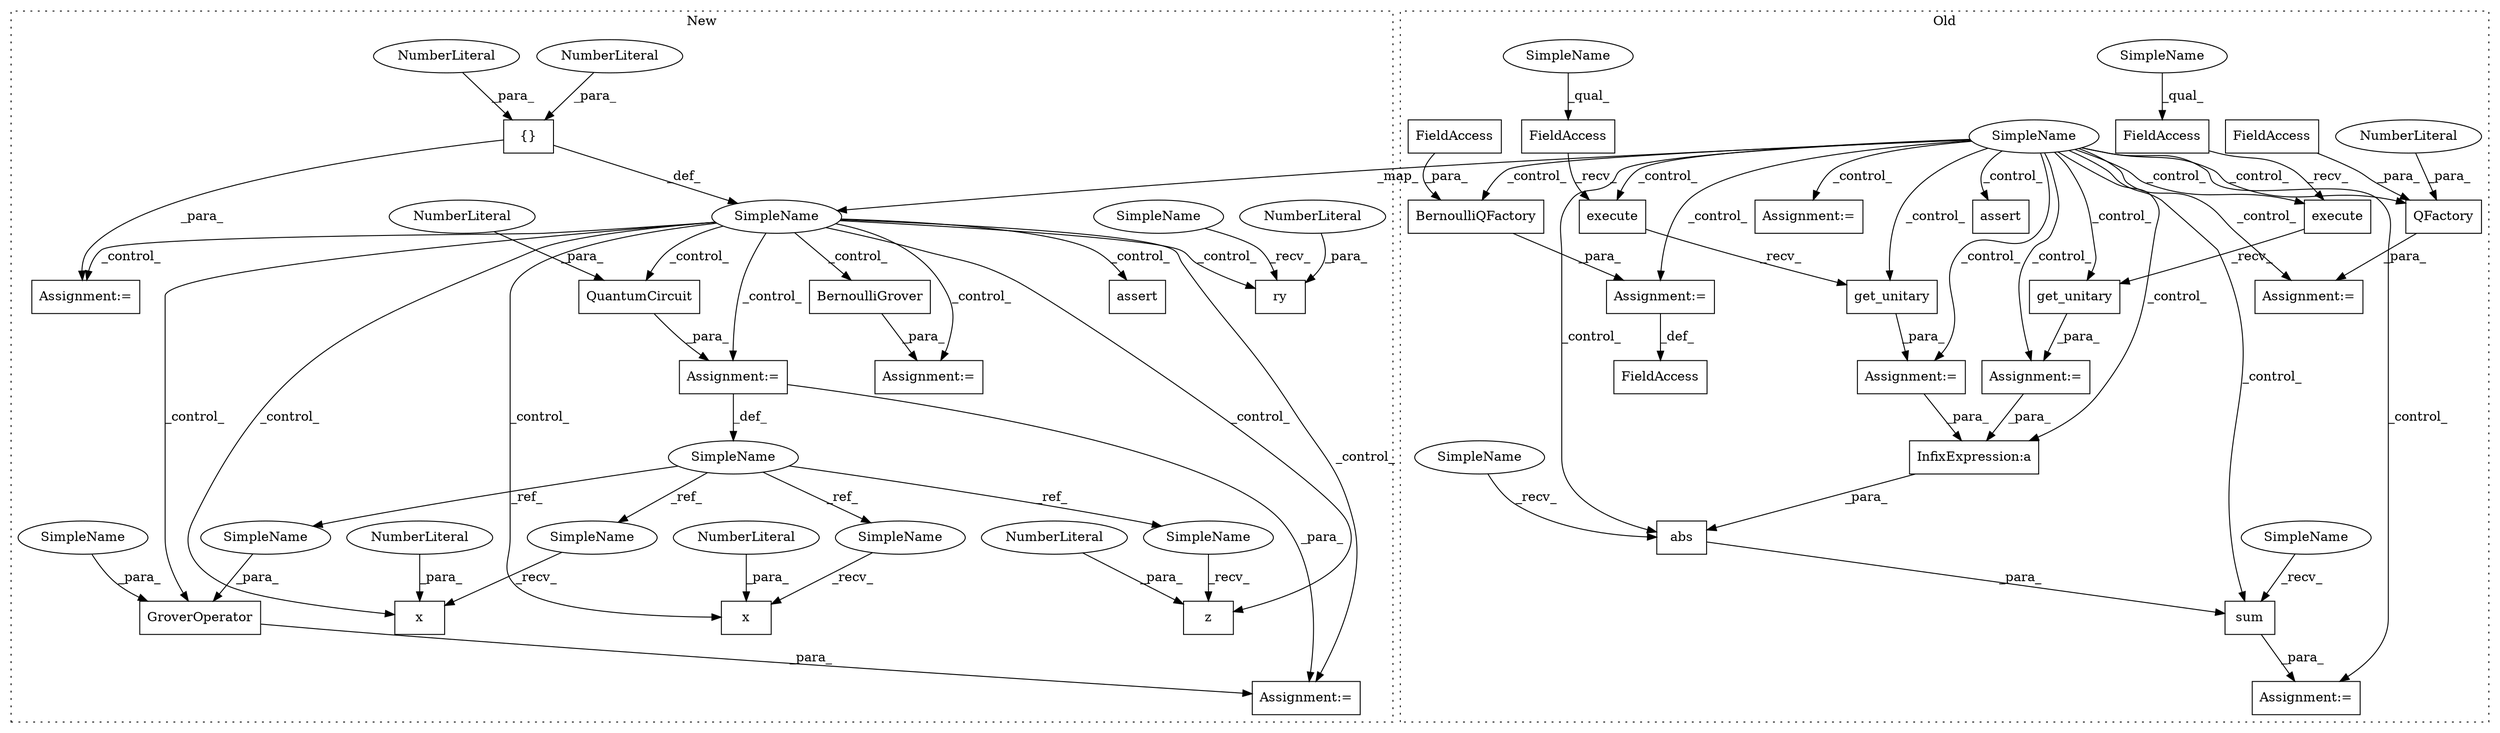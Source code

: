 digraph G {
subgraph cluster0 {
1 [label="QFactory" a="32" s="9358,9382" l="9,1" shape="box"];
3 [label="SimpleName" a="42" s="8621" l="1" shape="ellipse"];
5 [label="assert" a="32" s="9972,9996" l="18,1" shape="box"];
6 [label="get_unitary" a="32" s="9806" l="13" shape="box"];
8 [label="sum" a="32" s="9908,9956" l="4,1" shape="box"];
9 [label="get_unitary" a="32" s="9874" l="13" shape="box"];
12 [label="FieldAccess" a="22" s="9367" l="13" shape="box"];
14 [label="InfixExpression:a" a="27" s="9936" l="3" shape="box"];
16 [label="NumberLiteral" a="34" s="9381" l="1" shape="ellipse"];
24 [label="abs" a="32" s="9918,9955" l="4,1" shape="box"];
25 [label="execute" a="32" s="9858,9872" l="8,1" shape="box"];
26 [label="FieldAccess" a="22" s="9844" l="13" shape="box"];
27 [label="execute" a="32" s="9788,9804" l="8,1" shape="box"];
28 [label="FieldAccess" a="22" s="9774" l="13" shape="box"];
31 [label="BernoulliQFactory" a="32" s="9222,9253" l="18,1" shape="box"];
32 [label="FieldAccess" a="22" s="9240" l="13" shape="box"];
33 [label="FieldAccess" a="22" s="9208" l="13" shape="box"];
38 [label="Assignment:=" a="7" s="9773" l="1" shape="box"];
39 [label="Assignment:=" a="7" s="9843" l="1" shape="box"];
41 [label="Assignment:=" a="7" s="9395,9484" l="65,2" shape="box"];
43 [label="Assignment:=" a="7" s="9221" l="1" shape="box"];
44 [label="Assignment:=" a="7" s="9901" l="1" shape="box"];
45 [label="Assignment:=" a="7" s="9357" l="1" shape="box"];
52 [label="SimpleName" a="42" s="9902" l="5" shape="ellipse"];
53 [label="SimpleName" a="42" s="9912" l="5" shape="ellipse"];
54 [label="SimpleName" a="42" s="9774" l="4" shape="ellipse"];
55 [label="SimpleName" a="42" s="9844" l="4" shape="ellipse"];
label = "Old";
style="dotted";
}
subgraph cluster1 {
2 [label="{}" a="4" s="6676,6680" l="1,1" shape="box"];
4 [label="SimpleName" a="42" s="6663" l="1" shape="ellipse"];
7 [label="ry" a="32" s="7558,7568" l="3,1" shape="box"];
10 [label="BernoulliGrover" a="32" s="7273,7293" l="16,1" shape="box"];
11 [label="assert" a="32" s="8005,8052" l="12,1" shape="box"];
13 [label="QuantumCircuit" a="32" s="7395,7411" l="15,1" shape="box"];
15 [label="NumberLiteral" a="34" s="7567" l="1" shape="ellipse"];
17 [label="NumberLiteral" a="34" s="6679" l="1" shape="ellipse"];
18 [label="NumberLiteral" a="34" s="7410" l="1" shape="ellipse"];
19 [label="NumberLiteral" a="34" s="6677" l="1" shape="ellipse"];
20 [label="GroverOperator" a="32" s="7591,7630" l="15,1" shape="box"];
21 [label="SimpleName" a="42" s="7388" l="6" shape="ellipse"];
22 [label="x" a="32" s="7477,7480" l="2,1" shape="box"];
23 [label="NumberLiteral" a="34" s="7479" l="1" shape="ellipse"];
29 [label="x" a="32" s="7431,7434" l="2,1" shape="box"];
30 [label="NumberLiteral" a="34" s="7433" l="1" shape="ellipse"];
34 [label="z" a="32" s="7454,7457" l="2,1" shape="box"];
35 [label="NumberLiteral" a="34" s="7456" l="1" shape="ellipse"];
36 [label="Assignment:=" a="7" s="7272" l="1" shape="box"];
37 [label="Assignment:=" a="7" s="7643,7732" l="65,2" shape="box"];
40 [label="Assignment:=" a="7" s="7394" l="1" shape="box"];
42 [label="Assignment:=" a="7" s="7590" l="1" shape="box"];
46 [label="SimpleName" a="42" s="7606" l="6" shape="ellipse"];
47 [label="SimpleName" a="42" s="7447" l="6" shape="ellipse"];
48 [label="SimpleName" a="42" s="7424" l="6" shape="ellipse"];
49 [label="SimpleName" a="42" s="7470" l="6" shape="ellipse"];
50 [label="SimpleName" a="42" s="7540" l="17" shape="ellipse"];
51 [label="SimpleName" a="42" s="7613" l="17" shape="ellipse"];
label = "New";
style="dotted";
}
1 -> 45 [label="_para_"];
2 -> 4 [label="_def_"];
2 -> 37 [label="_para_"];
3 -> 9 [label="_control_"];
3 -> 45 [label="_control_"];
3 -> 39 [label="_control_"];
3 -> 8 [label="_control_"];
3 -> 43 [label="_control_"];
3 -> 27 [label="_control_"];
3 -> 31 [label="_control_"];
3 -> 38 [label="_control_"];
3 -> 4 [label="_map_"];
3 -> 5 [label="_control_"];
3 -> 24 [label="_control_"];
3 -> 44 [label="_control_"];
3 -> 14 [label="_control_"];
3 -> 1 [label="_control_"];
3 -> 25 [label="_control_"];
3 -> 6 [label="_control_"];
3 -> 41 [label="_control_"];
4 -> 7 [label="_control_"];
4 -> 10 [label="_control_"];
4 -> 11 [label="_control_"];
4 -> 40 [label="_control_"];
4 -> 36 [label="_control_"];
4 -> 13 [label="_control_"];
4 -> 29 [label="_control_"];
4 -> 22 [label="_control_"];
4 -> 42 [label="_control_"];
4 -> 20 [label="_control_"];
4 -> 34 [label="_control_"];
4 -> 37 [label="_control_"];
6 -> 38 [label="_para_"];
8 -> 44 [label="_para_"];
9 -> 39 [label="_para_"];
10 -> 36 [label="_para_"];
12 -> 1 [label="_para_"];
13 -> 40 [label="_para_"];
14 -> 24 [label="_para_"];
15 -> 7 [label="_para_"];
16 -> 1 [label="_para_"];
17 -> 2 [label="_para_"];
18 -> 13 [label="_para_"];
19 -> 2 [label="_para_"];
20 -> 42 [label="_para_"];
21 -> 47 [label="_ref_"];
21 -> 49 [label="_ref_"];
21 -> 46 [label="_ref_"];
21 -> 48 [label="_ref_"];
23 -> 22 [label="_para_"];
24 -> 8 [label="_para_"];
25 -> 9 [label="_recv_"];
26 -> 25 [label="_recv_"];
27 -> 6 [label="_recv_"];
28 -> 27 [label="_recv_"];
30 -> 29 [label="_para_"];
31 -> 43 [label="_para_"];
32 -> 31 [label="_para_"];
35 -> 34 [label="_para_"];
38 -> 14 [label="_para_"];
39 -> 14 [label="_para_"];
40 -> 42 [label="_para_"];
40 -> 21 [label="_def_"];
43 -> 33 [label="_def_"];
46 -> 20 [label="_para_"];
47 -> 34 [label="_recv_"];
48 -> 29 [label="_recv_"];
49 -> 22 [label="_recv_"];
50 -> 7 [label="_recv_"];
51 -> 20 [label="_para_"];
52 -> 8 [label="_recv_"];
53 -> 24 [label="_recv_"];
54 -> 28 [label="_qual_"];
55 -> 26 [label="_qual_"];
}
